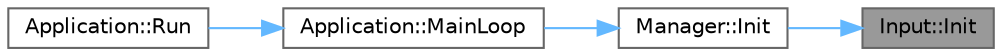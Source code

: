 digraph "Input::Init"
{
 // LATEX_PDF_SIZE
  bgcolor="transparent";
  edge [fontname=Helvetica,fontsize=10,labelfontname=Helvetica,labelfontsize=10];
  node [fontname=Helvetica,fontsize=10,shape=box,height=0.2,width=0.4];
  rankdir="RL";
  Node1 [id="Node000001",label="Input::Init",height=0.2,width=0.4,color="gray40", fillcolor="grey60", style="filled", fontcolor="black",tooltip="入力管理クラスの初期化"];
  Node1 -> Node2 [id="edge1_Node000001_Node000002",dir="back",color="steelblue1",style="solid",tooltip=" "];
  Node2 [id="Node000002",label="Manager::Init",height=0.2,width=0.4,color="grey40", fillcolor="white", style="filled",URL="$class_manager.html#a6795b28faee7354e5fd14fbf451f1972",tooltip="Managerクラスの初期化"];
  Node2 -> Node3 [id="edge2_Node000002_Node000003",dir="back",color="steelblue1",style="solid",tooltip=" "];
  Node3 [id="Node000003",label="Application::MainLoop",height=0.2,width=0.4,color="grey40", fillcolor="white", style="filled",URL="$class_application.html#aa2fb4766fcbc345920bbf26cdc5df15b",tooltip="メインループを実行します。"];
  Node3 -> Node4 [id="edge3_Node000003_Node000004",dir="back",color="steelblue1",style="solid",tooltip=" "];
  Node4 [id="Node000004",label="Application::Run",height=0.2,width=0.4,color="grey40", fillcolor="white", style="filled",URL="$class_application.html#aaf09cd6cb412086dc039e28cdb059f0d",tooltip="アプリケーションを実行します。"];
}
